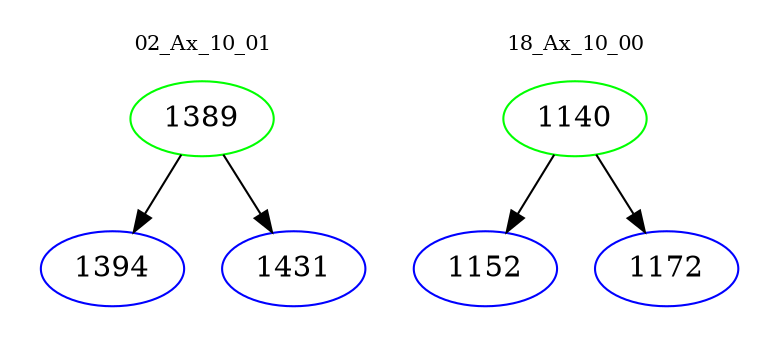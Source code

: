 digraph{
subgraph cluster_0 {
color = white
label = "02_Ax_10_01";
fontsize=10;
T0_1389 [label="1389", color="green"]
T0_1389 -> T0_1394 [color="black"]
T0_1394 [label="1394", color="blue"]
T0_1389 -> T0_1431 [color="black"]
T0_1431 [label="1431", color="blue"]
}
subgraph cluster_1 {
color = white
label = "18_Ax_10_00";
fontsize=10;
T1_1140 [label="1140", color="green"]
T1_1140 -> T1_1152 [color="black"]
T1_1152 [label="1152", color="blue"]
T1_1140 -> T1_1172 [color="black"]
T1_1172 [label="1172", color="blue"]
}
}
